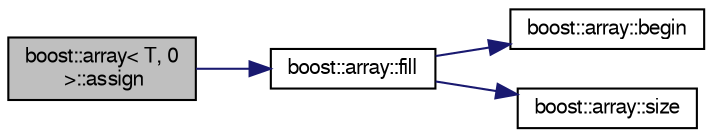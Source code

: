 digraph "boost::array&lt; T, 0 &gt;::assign"
{
  bgcolor="transparent";
  edge [fontname="FreeSans",fontsize="10",labelfontname="FreeSans",labelfontsize="10"];
  node [fontname="FreeSans",fontsize="10",shape=record];
  rankdir="LR";
  Node1 [label="boost::array\< T, 0\l \>::assign",height=0.2,width=0.4,color="black", fillcolor="grey75", style="filled" fontcolor="black"];
  Node1 -> Node2 [color="midnightblue",fontsize="10",style="solid",fontname="FreeSans"];
  Node2 [label="boost::array::fill",height=0.2,width=0.4,color="black",URL="$d1/d96/classboost_1_1array.html#a4dd92c3399a847641733637356b0c972"];
  Node2 -> Node3 [color="midnightblue",fontsize="10",style="solid",fontname="FreeSans"];
  Node3 [label="boost::array::begin",height=0.2,width=0.4,color="black",URL="$d1/d96/classboost_1_1array.html#a692b0cab4e768f391c6784c799ea61ab"];
  Node2 -> Node4 [color="midnightblue",fontsize="10",style="solid",fontname="FreeSans"];
  Node4 [label="boost::array::size",height=0.2,width=0.4,color="black",URL="$d1/d96/classboost_1_1array.html#aaf4df5cfae58ef79c61cddcb80cad437"];
}
